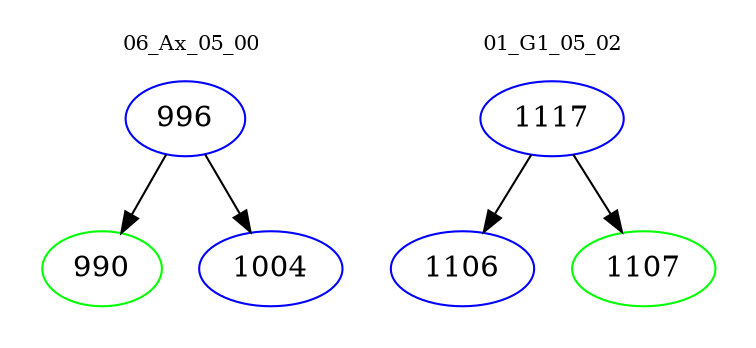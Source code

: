 digraph{
subgraph cluster_0 {
color = white
label = "06_Ax_05_00";
fontsize=10;
T0_996 [label="996", color="blue"]
T0_996 -> T0_990 [color="black"]
T0_990 [label="990", color="green"]
T0_996 -> T0_1004 [color="black"]
T0_1004 [label="1004", color="blue"]
}
subgraph cluster_1 {
color = white
label = "01_G1_05_02";
fontsize=10;
T1_1117 [label="1117", color="blue"]
T1_1117 -> T1_1106 [color="black"]
T1_1106 [label="1106", color="blue"]
T1_1117 -> T1_1107 [color="black"]
T1_1107 [label="1107", color="green"]
}
}

